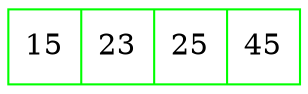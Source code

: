 digraph {
splines="line";
rankdir = TB;
node [shape=record, height=0.5, width=1.5];
graph[dpi=200];
"15"[label="15|23|25|45", color="green"];
}